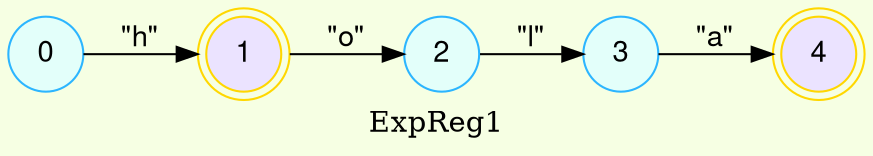 digraph finite_state_machine {
	bgcolor = "#F6FFE3"
	node [fontname="Helvetica,Arial,sans-serif" ]
	edge [fontname="Helvetica,Arial,sans-serif"]
	rankdir=LR;
	node [shape = doublecircle, color = gold fillcolor="#EBE3FF" style =filled];1,4;
	node [shape = circle, color = "#2CB5FF" fillcolor="#E3FFFA" style =filled];

0->1[label = "\"h\""];
1->2[label = "\"o\""];
2->3[label = "\"l\""];
3->4[label = "\"a\""];
label= ExpReg1}